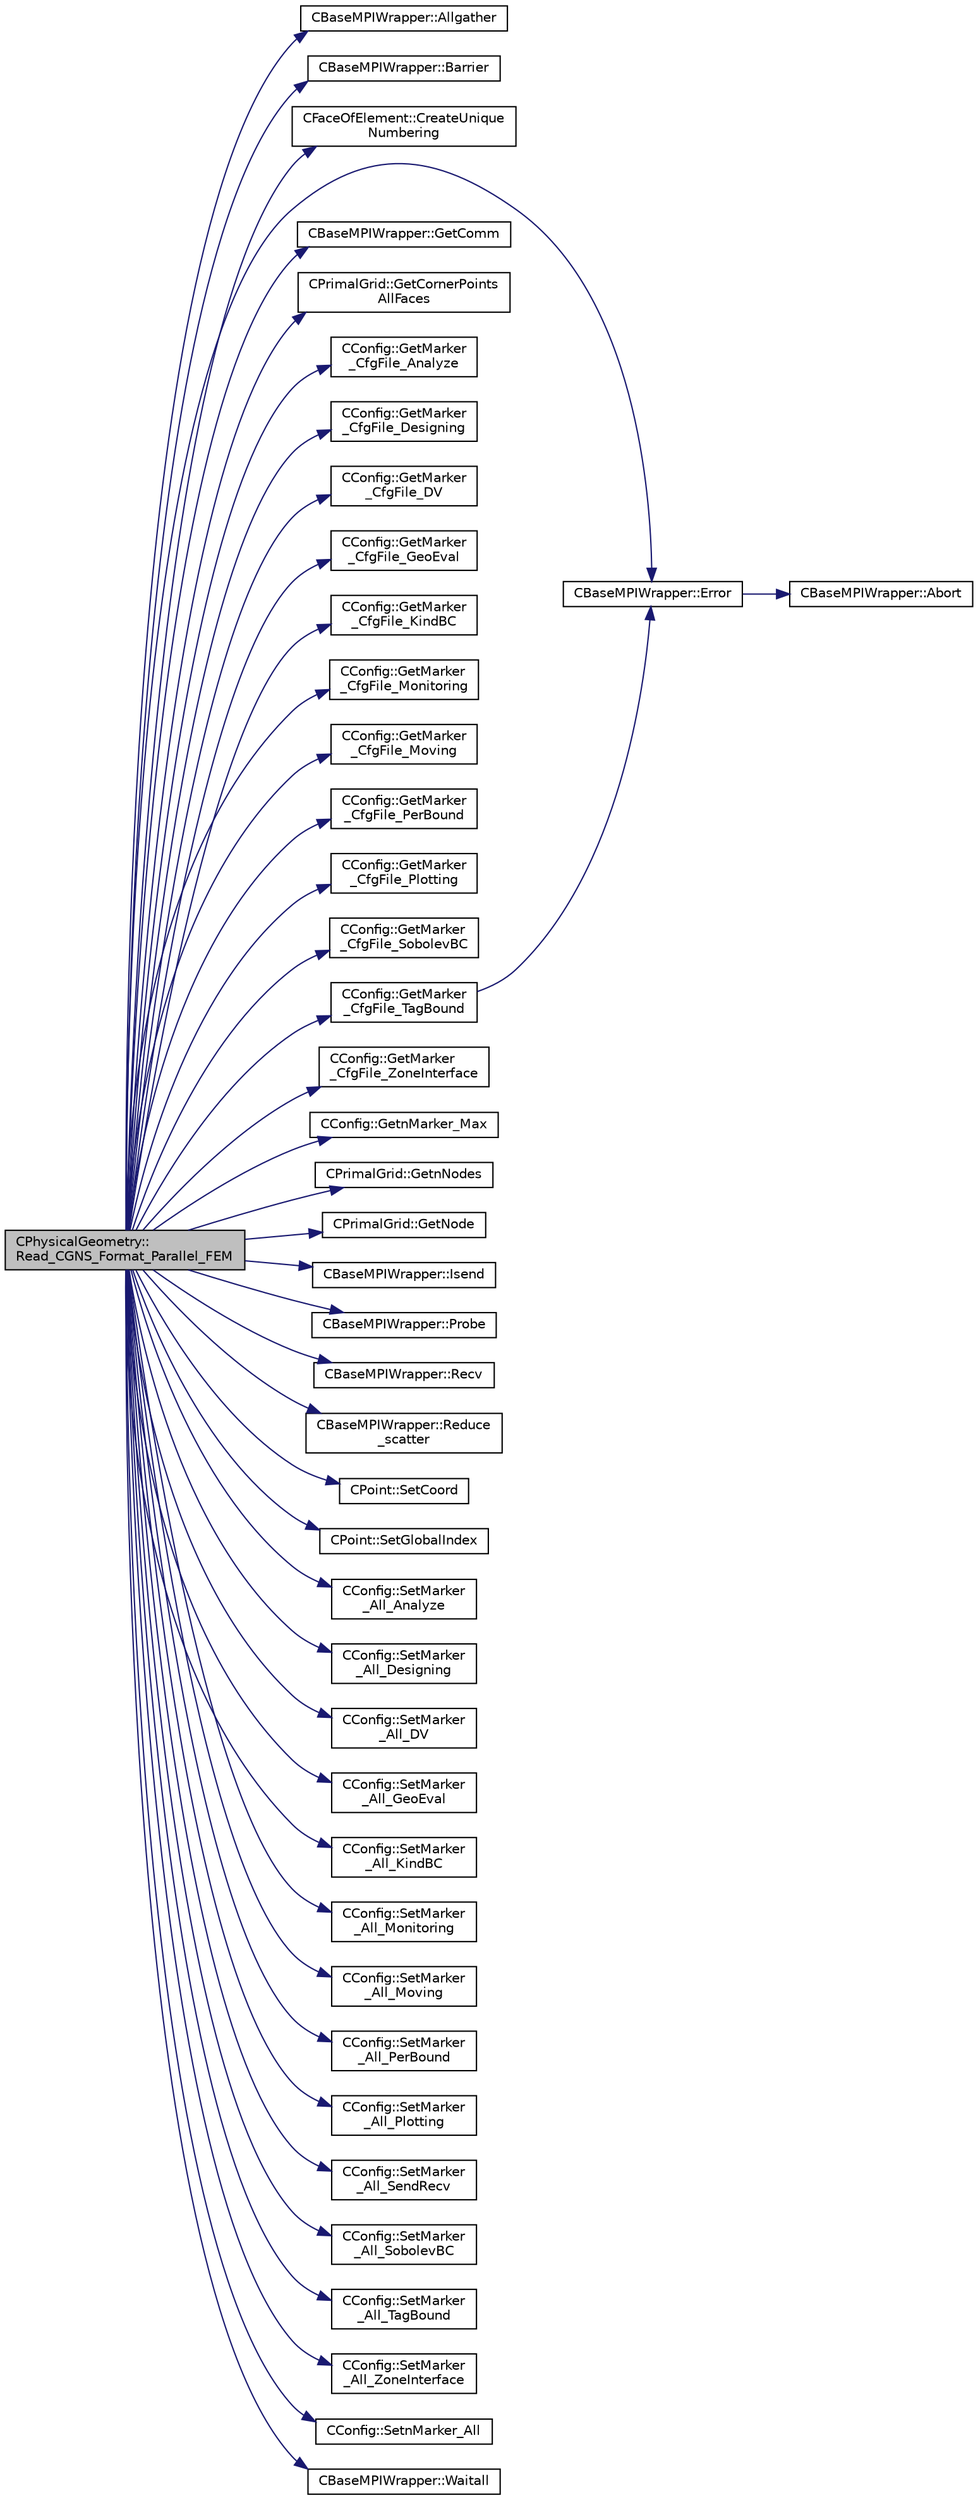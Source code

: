 digraph "CPhysicalGeometry::Read_CGNS_Format_Parallel_FEM"
{
 // LATEX_PDF_SIZE
  edge [fontname="Helvetica",fontsize="10",labelfontname="Helvetica",labelfontsize="10"];
  node [fontname="Helvetica",fontsize="10",shape=record];
  rankdir="LR";
  Node1 [label="CPhysicalGeometry::\lRead_CGNS_Format_Parallel_FEM",height=0.2,width=0.4,color="black", fillcolor="grey75", style="filled", fontcolor="black",tooltip="Reads for the FEM solver the geometry of the grid and adjust the boundary conditions with the configu..."];
  Node1 -> Node2 [color="midnightblue",fontsize="10",style="solid",fontname="Helvetica"];
  Node2 [label="CBaseMPIWrapper::Allgather",height=0.2,width=0.4,color="black", fillcolor="white", style="filled",URL="$classCBaseMPIWrapper.html#a137ef06ade0c4f94d2a61f9b8817b6a7",tooltip=" "];
  Node1 -> Node3 [color="midnightblue",fontsize="10",style="solid",fontname="Helvetica"];
  Node3 [label="CBaseMPIWrapper::Barrier",height=0.2,width=0.4,color="black", fillcolor="white", style="filled",URL="$classCBaseMPIWrapper.html#a33bad5506b8315fde26c1f31a42ce97c",tooltip=" "];
  Node1 -> Node4 [color="midnightblue",fontsize="10",style="solid",fontname="Helvetica"];
  Node4 [label="CFaceOfElement::CreateUnique\lNumbering",height=0.2,width=0.4,color="black", fillcolor="white", style="filled",URL="$classCFaceOfElement.html#a1f80d19d78b66efca57d5b0dff537d87",tooltip=" "];
  Node1 -> Node5 [color="midnightblue",fontsize="10",style="solid",fontname="Helvetica"];
  Node5 [label="CBaseMPIWrapper::Error",height=0.2,width=0.4,color="black", fillcolor="white", style="filled",URL="$classCBaseMPIWrapper.html#a04457c47629bda56704e6a8804833eeb",tooltip=" "];
  Node5 -> Node6 [color="midnightblue",fontsize="10",style="solid",fontname="Helvetica"];
  Node6 [label="CBaseMPIWrapper::Abort",height=0.2,width=0.4,color="black", fillcolor="white", style="filled",URL="$classCBaseMPIWrapper.html#af7297d861dca86b45cf561b6ab642e8f",tooltip=" "];
  Node1 -> Node7 [color="midnightblue",fontsize="10",style="solid",fontname="Helvetica"];
  Node7 [label="CBaseMPIWrapper::GetComm",height=0.2,width=0.4,color="black", fillcolor="white", style="filled",URL="$classCBaseMPIWrapper.html#a8154391fc3522954802889d81d4ef5da",tooltip=" "];
  Node1 -> Node8 [color="midnightblue",fontsize="10",style="solid",fontname="Helvetica"];
  Node8 [label="CPrimalGrid::GetCornerPoints\lAllFaces",height=0.2,width=0.4,color="black", fillcolor="white", style="filled",URL="$classCPrimalGrid.html#ac443fe58e9f5e11cfa78ae9d0fa2afd9",tooltip="Virtual function, that must be overwritten by the derived class, if needed."];
  Node1 -> Node9 [color="midnightblue",fontsize="10",style="solid",fontname="Helvetica"];
  Node9 [label="CConfig::GetMarker\l_CfgFile_Analyze",height=0.2,width=0.4,color="black", fillcolor="white", style="filled",URL="$classCConfig.html#a1852a8592c1dd7add632ae7b38513836",tooltip="Get the plotting information from the config definition for the marker val_marker."];
  Node1 -> Node10 [color="midnightblue",fontsize="10",style="solid",fontname="Helvetica"];
  Node10 [label="CConfig::GetMarker\l_CfgFile_Designing",height=0.2,width=0.4,color="black", fillcolor="white", style="filled",URL="$classCConfig.html#a93f4f958ab3b77b87c50baea1d686485",tooltip="Get the monitoring information from the config definition for the marker val_marker."];
  Node1 -> Node11 [color="midnightblue",fontsize="10",style="solid",fontname="Helvetica"];
  Node11 [label="CConfig::GetMarker\l_CfgFile_DV",height=0.2,width=0.4,color="black", fillcolor="white", style="filled",URL="$classCConfig.html#a922a123949e8864512ff3c417a71faab",tooltip="Get the DV information from the config definition for the marker val_marker."];
  Node1 -> Node12 [color="midnightblue",fontsize="10",style="solid",fontname="Helvetica"];
  Node12 [label="CConfig::GetMarker\l_CfgFile_GeoEval",height=0.2,width=0.4,color="black", fillcolor="white", style="filled",URL="$classCConfig.html#a7b43137c2647e863ff98f311694eac3e",tooltip="Get the monitoring information from the config definition for the marker val_marker."];
  Node1 -> Node13 [color="midnightblue",fontsize="10",style="solid",fontname="Helvetica"];
  Node13 [label="CConfig::GetMarker\l_CfgFile_KindBC",height=0.2,width=0.4,color="black", fillcolor="white", style="filled",URL="$classCConfig.html#a746a1eae78ac18409de86a207ab0f597",tooltip="Get the boundary information (kind of boundary) in the config information of the marker val_marker."];
  Node1 -> Node14 [color="midnightblue",fontsize="10",style="solid",fontname="Helvetica"];
  Node14 [label="CConfig::GetMarker\l_CfgFile_Monitoring",height=0.2,width=0.4,color="black", fillcolor="white", style="filled",URL="$classCConfig.html#a032b2a6456340eacdec4e17bfa6a7fb5",tooltip="Get the monitoring information from the config definition for the marker val_marker."];
  Node1 -> Node15 [color="midnightblue",fontsize="10",style="solid",fontname="Helvetica"];
  Node15 [label="CConfig::GetMarker\l_CfgFile_Moving",height=0.2,width=0.4,color="black", fillcolor="white", style="filled",URL="$classCConfig.html#a2c7ea568dc96799bc0cc29223b663ee8",tooltip="Get the motion information from the config definition for the marker val_marker."];
  Node1 -> Node16 [color="midnightblue",fontsize="10",style="solid",fontname="Helvetica"];
  Node16 [label="CConfig::GetMarker\l_CfgFile_PerBound",height=0.2,width=0.4,color="black", fillcolor="white", style="filled",URL="$classCConfig.html#a453acf07905a73e981fba82857f12256",tooltip="Get the periodic information from the config definition of the marker val_marker."];
  Node1 -> Node17 [color="midnightblue",fontsize="10",style="solid",fontname="Helvetica"];
  Node17 [label="CConfig::GetMarker\l_CfgFile_Plotting",height=0.2,width=0.4,color="black", fillcolor="white", style="filled",URL="$classCConfig.html#a889325c620a572e6d9b2cda61329ae09",tooltip="Get the plotting information from the config definition for the marker val_marker."];
  Node1 -> Node18 [color="midnightblue",fontsize="10",style="solid",fontname="Helvetica"];
  Node18 [label="CConfig::GetMarker\l_CfgFile_SobolevBC",height=0.2,width=0.4,color="black", fillcolor="white", style="filled",URL="$classCConfig.html#a152c4a2cd17ab99549c2802a085c132e",tooltip="Get the gradient boundary information from the config definition for the marker val_marker."];
  Node1 -> Node19 [color="midnightblue",fontsize="10",style="solid",fontname="Helvetica"];
  Node19 [label="CConfig::GetMarker\l_CfgFile_TagBound",height=0.2,width=0.4,color="black", fillcolor="white", style="filled",URL="$classCConfig.html#a1287f2e7a3be479749d08495f6cc580e",tooltip="Get the index in the config information of the marker val_marker."];
  Node19 -> Node5 [color="midnightblue",fontsize="10",style="solid",fontname="Helvetica"];
  Node1 -> Node20 [color="midnightblue",fontsize="10",style="solid",fontname="Helvetica"];
  Node20 [label="CConfig::GetMarker\l_CfgFile_ZoneInterface",height=0.2,width=0.4,color="black", fillcolor="white", style="filled",URL="$classCConfig.html#add891da4eea30f93f2a5d0602cea0e0d",tooltip="Get the multi-physics interface information from the config definition for the marker val_marker."];
  Node1 -> Node21 [color="midnightblue",fontsize="10",style="solid",fontname="Helvetica"];
  Node21 [label="CConfig::GetnMarker_Max",height=0.2,width=0.4,color="black", fillcolor="white", style="filled",URL="$classCConfig.html#a561073e0d8337afb1ead2080499b11af",tooltip="Get the total number of boundary markers in the cfg plus the possible send/receive domains."];
  Node1 -> Node22 [color="midnightblue",fontsize="10",style="solid",fontname="Helvetica"];
  Node22 [label="CPrimalGrid::GetnNodes",height=0.2,width=0.4,color="black", fillcolor="white", style="filled",URL="$classCPrimalGrid.html#ad07e4929bb7093fd08f1314a57739cce",tooltip="Get number of nodes of the element."];
  Node1 -> Node23 [color="midnightblue",fontsize="10",style="solid",fontname="Helvetica"];
  Node23 [label="CPrimalGrid::GetNode",height=0.2,width=0.4,color="black", fillcolor="white", style="filled",URL="$classCPrimalGrid.html#a6353b89f5a8a3948cd475da6152bf077",tooltip="Get the nodes shared by the primal grid element."];
  Node1 -> Node24 [color="midnightblue",fontsize="10",style="solid",fontname="Helvetica"];
  Node24 [label="CBaseMPIWrapper::Isend",height=0.2,width=0.4,color="black", fillcolor="white", style="filled",URL="$classCBaseMPIWrapper.html#a4009cae40f1e050b3635a8d803dbfa3d",tooltip=" "];
  Node1 -> Node25 [color="midnightblue",fontsize="10",style="solid",fontname="Helvetica"];
  Node25 [label="CBaseMPIWrapper::Probe",height=0.2,width=0.4,color="black", fillcolor="white", style="filled",URL="$classCBaseMPIWrapper.html#abe6ea390a8bef50649e393e1dbe3b1ec",tooltip=" "];
  Node1 -> Node26 [color="midnightblue",fontsize="10",style="solid",fontname="Helvetica"];
  Node26 [label="CBaseMPIWrapper::Recv",height=0.2,width=0.4,color="black", fillcolor="white", style="filled",URL="$classCBaseMPIWrapper.html#a89e5c8b06b4c1c64ade3f78c6f0ed0e2",tooltip=" "];
  Node1 -> Node27 [color="midnightblue",fontsize="10",style="solid",fontname="Helvetica"];
  Node27 [label="CBaseMPIWrapper::Reduce\l_scatter",height=0.2,width=0.4,color="black", fillcolor="white", style="filled",URL="$classCBaseMPIWrapper.html#a6b6d07031fc7ffdc9022f1df45ae381e",tooltip=" "];
  Node1 -> Node28 [color="midnightblue",fontsize="10",style="solid",fontname="Helvetica"];
  Node28 [label="CPoint::SetCoord",height=0.2,width=0.4,color="black", fillcolor="white", style="filled",URL="$classCPoint.html#af3545cace579269797a534b6a10a42e1",tooltip="Set the coordinates for the control volume."];
  Node1 -> Node29 [color="midnightblue",fontsize="10",style="solid",fontname="Helvetica"];
  Node29 [label="CPoint::SetGlobalIndex",height=0.2,width=0.4,color="black", fillcolor="white", style="filled",URL="$classCPoint.html#a6ebbb35fdc230e1bef0d870dd5c09ab2",tooltip="Set the global index in a parallel computation."];
  Node1 -> Node30 [color="midnightblue",fontsize="10",style="solid",fontname="Helvetica"];
  Node30 [label="CConfig::SetMarker\l_All_Analyze",height=0.2,width=0.4,color="black", fillcolor="white", style="filled",URL="$classCConfig.html#a822723d98435a7a1f06ba1b15c18efe0",tooltip="Set if a marker val_marker is going to be plot val_plotting (read from the config file)."];
  Node1 -> Node31 [color="midnightblue",fontsize="10",style="solid",fontname="Helvetica"];
  Node31 [label="CConfig::SetMarker\l_All_Designing",height=0.2,width=0.4,color="black", fillcolor="white", style="filled",URL="$classCConfig.html#a411c5919b9c6621eaab590146d37d7d6",tooltip="Set if a marker val_marker is going to be designed val_designing (read from the config file)."];
  Node1 -> Node32 [color="midnightblue",fontsize="10",style="solid",fontname="Helvetica"];
  Node32 [label="CConfig::SetMarker\l_All_DV",height=0.2,width=0.4,color="black", fillcolor="white", style="filled",URL="$classCConfig.html#add5748db493df55770d5c6314e1e7944",tooltip="Set if a marker val_marker is going to be affected by design variables val_moving (read from the conf..."];
  Node1 -> Node33 [color="midnightblue",fontsize="10",style="solid",fontname="Helvetica"];
  Node33 [label="CConfig::SetMarker\l_All_GeoEval",height=0.2,width=0.4,color="black", fillcolor="white", style="filled",URL="$classCConfig.html#a87f1907945fe6d30767c6d303f0224b6",tooltip="Set if a marker val_marker is going to be monitored val_monitoring (read from the config file)."];
  Node1 -> Node34 [color="midnightblue",fontsize="10",style="solid",fontname="Helvetica"];
  Node34 [label="CConfig::SetMarker\l_All_KindBC",height=0.2,width=0.4,color="black", fillcolor="white", style="filled",URL="$classCConfig.html#adc22b84484d1022a385516b5e4e050fa",tooltip="Set the value of the boundary val_boundary (read from the config file) for the marker val_marker."];
  Node1 -> Node35 [color="midnightblue",fontsize="10",style="solid",fontname="Helvetica"];
  Node35 [label="CConfig::SetMarker\l_All_Monitoring",height=0.2,width=0.4,color="black", fillcolor="white", style="filled",URL="$classCConfig.html#a9f35c49ae9572ef1a5e876a5a454a7db",tooltip="Set if a marker val_marker is going to be monitored val_monitoring (read from the config file)."];
  Node1 -> Node36 [color="midnightblue",fontsize="10",style="solid",fontname="Helvetica"];
  Node36 [label="CConfig::SetMarker\l_All_Moving",height=0.2,width=0.4,color="black", fillcolor="white", style="filled",URL="$classCConfig.html#a6604be6fc00566573e86ebe274761e2a",tooltip="Set if a marker val_marker is going to be moved val_moving (read from the config file)."];
  Node1 -> Node37 [color="midnightblue",fontsize="10",style="solid",fontname="Helvetica"];
  Node37 [label="CConfig::SetMarker\l_All_PerBound",height=0.2,width=0.4,color="black", fillcolor="white", style="filled",URL="$classCConfig.html#acdf40baa7780a76587428c3f3dc88e52",tooltip="Set if a marker val_marker is going to be periodic val_perbound (read from the config file)."];
  Node1 -> Node38 [color="midnightblue",fontsize="10",style="solid",fontname="Helvetica"];
  Node38 [label="CConfig::SetMarker\l_All_Plotting",height=0.2,width=0.4,color="black", fillcolor="white", style="filled",URL="$classCConfig.html#ae8dfb92c7884c801e54b70511e208544",tooltip="Set if a marker val_marker is going to be plot val_plotting (read from the config file)."];
  Node1 -> Node39 [color="midnightblue",fontsize="10",style="solid",fontname="Helvetica"];
  Node39 [label="CConfig::SetMarker\l_All_SendRecv",height=0.2,width=0.4,color="black", fillcolor="white", style="filled",URL="$classCConfig.html#a82bd1f76cf9574ecfc48c44bef277cd5",tooltip="Set if a marker val_marker is going to be sent or receive val_index from another domain."];
  Node1 -> Node40 [color="midnightblue",fontsize="10",style="solid",fontname="Helvetica"];
  Node40 [label="CConfig::SetMarker\l_All_SobolevBC",height=0.2,width=0.4,color="black", fillcolor="white", style="filled",URL="$classCConfig.html#ab9cb721e4ef9a7ba14ecd59a45550017",tooltip="Set if a marker how val_marker is going to be applied in gradient treatment."];
  Node1 -> Node41 [color="midnightblue",fontsize="10",style="solid",fontname="Helvetica"];
  Node41 [label="CConfig::SetMarker\l_All_TagBound",height=0.2,width=0.4,color="black", fillcolor="white", style="filled",URL="$classCConfig.html#a3d64a9bbafa5f87e2559f34cc297a9c4",tooltip="Set the value of the index val_index (read from the geometry file) for the marker val_marker."];
  Node1 -> Node42 [color="midnightblue",fontsize="10",style="solid",fontname="Helvetica"];
  Node42 [label="CConfig::SetMarker\l_All_ZoneInterface",height=0.2,width=0.4,color="black", fillcolor="white", style="filled",URL="$classCConfig.html#a5c017ee959c51d599a0edd01d17adeab",tooltip="Set if a marker val_marker is part of the FSI interface val_plotting (read from the config file)."];
  Node1 -> Node43 [color="midnightblue",fontsize="10",style="solid",fontname="Helvetica"];
  Node43 [label="CConfig::SetnMarker_All",height=0.2,width=0.4,color="black", fillcolor="white", style="filled",URL="$classCConfig.html#a0a0f6d6594b4654ca7389ef89fca47cb",tooltip="Stores the number of marker in the simulation."];
  Node1 -> Node44 [color="midnightblue",fontsize="10",style="solid",fontname="Helvetica"];
  Node44 [label="CBaseMPIWrapper::Waitall",height=0.2,width=0.4,color="black", fillcolor="white", style="filled",URL="$classCBaseMPIWrapper.html#a01c02f8c0c799ccd15023f0c2c3cae27",tooltip=" "];
}
